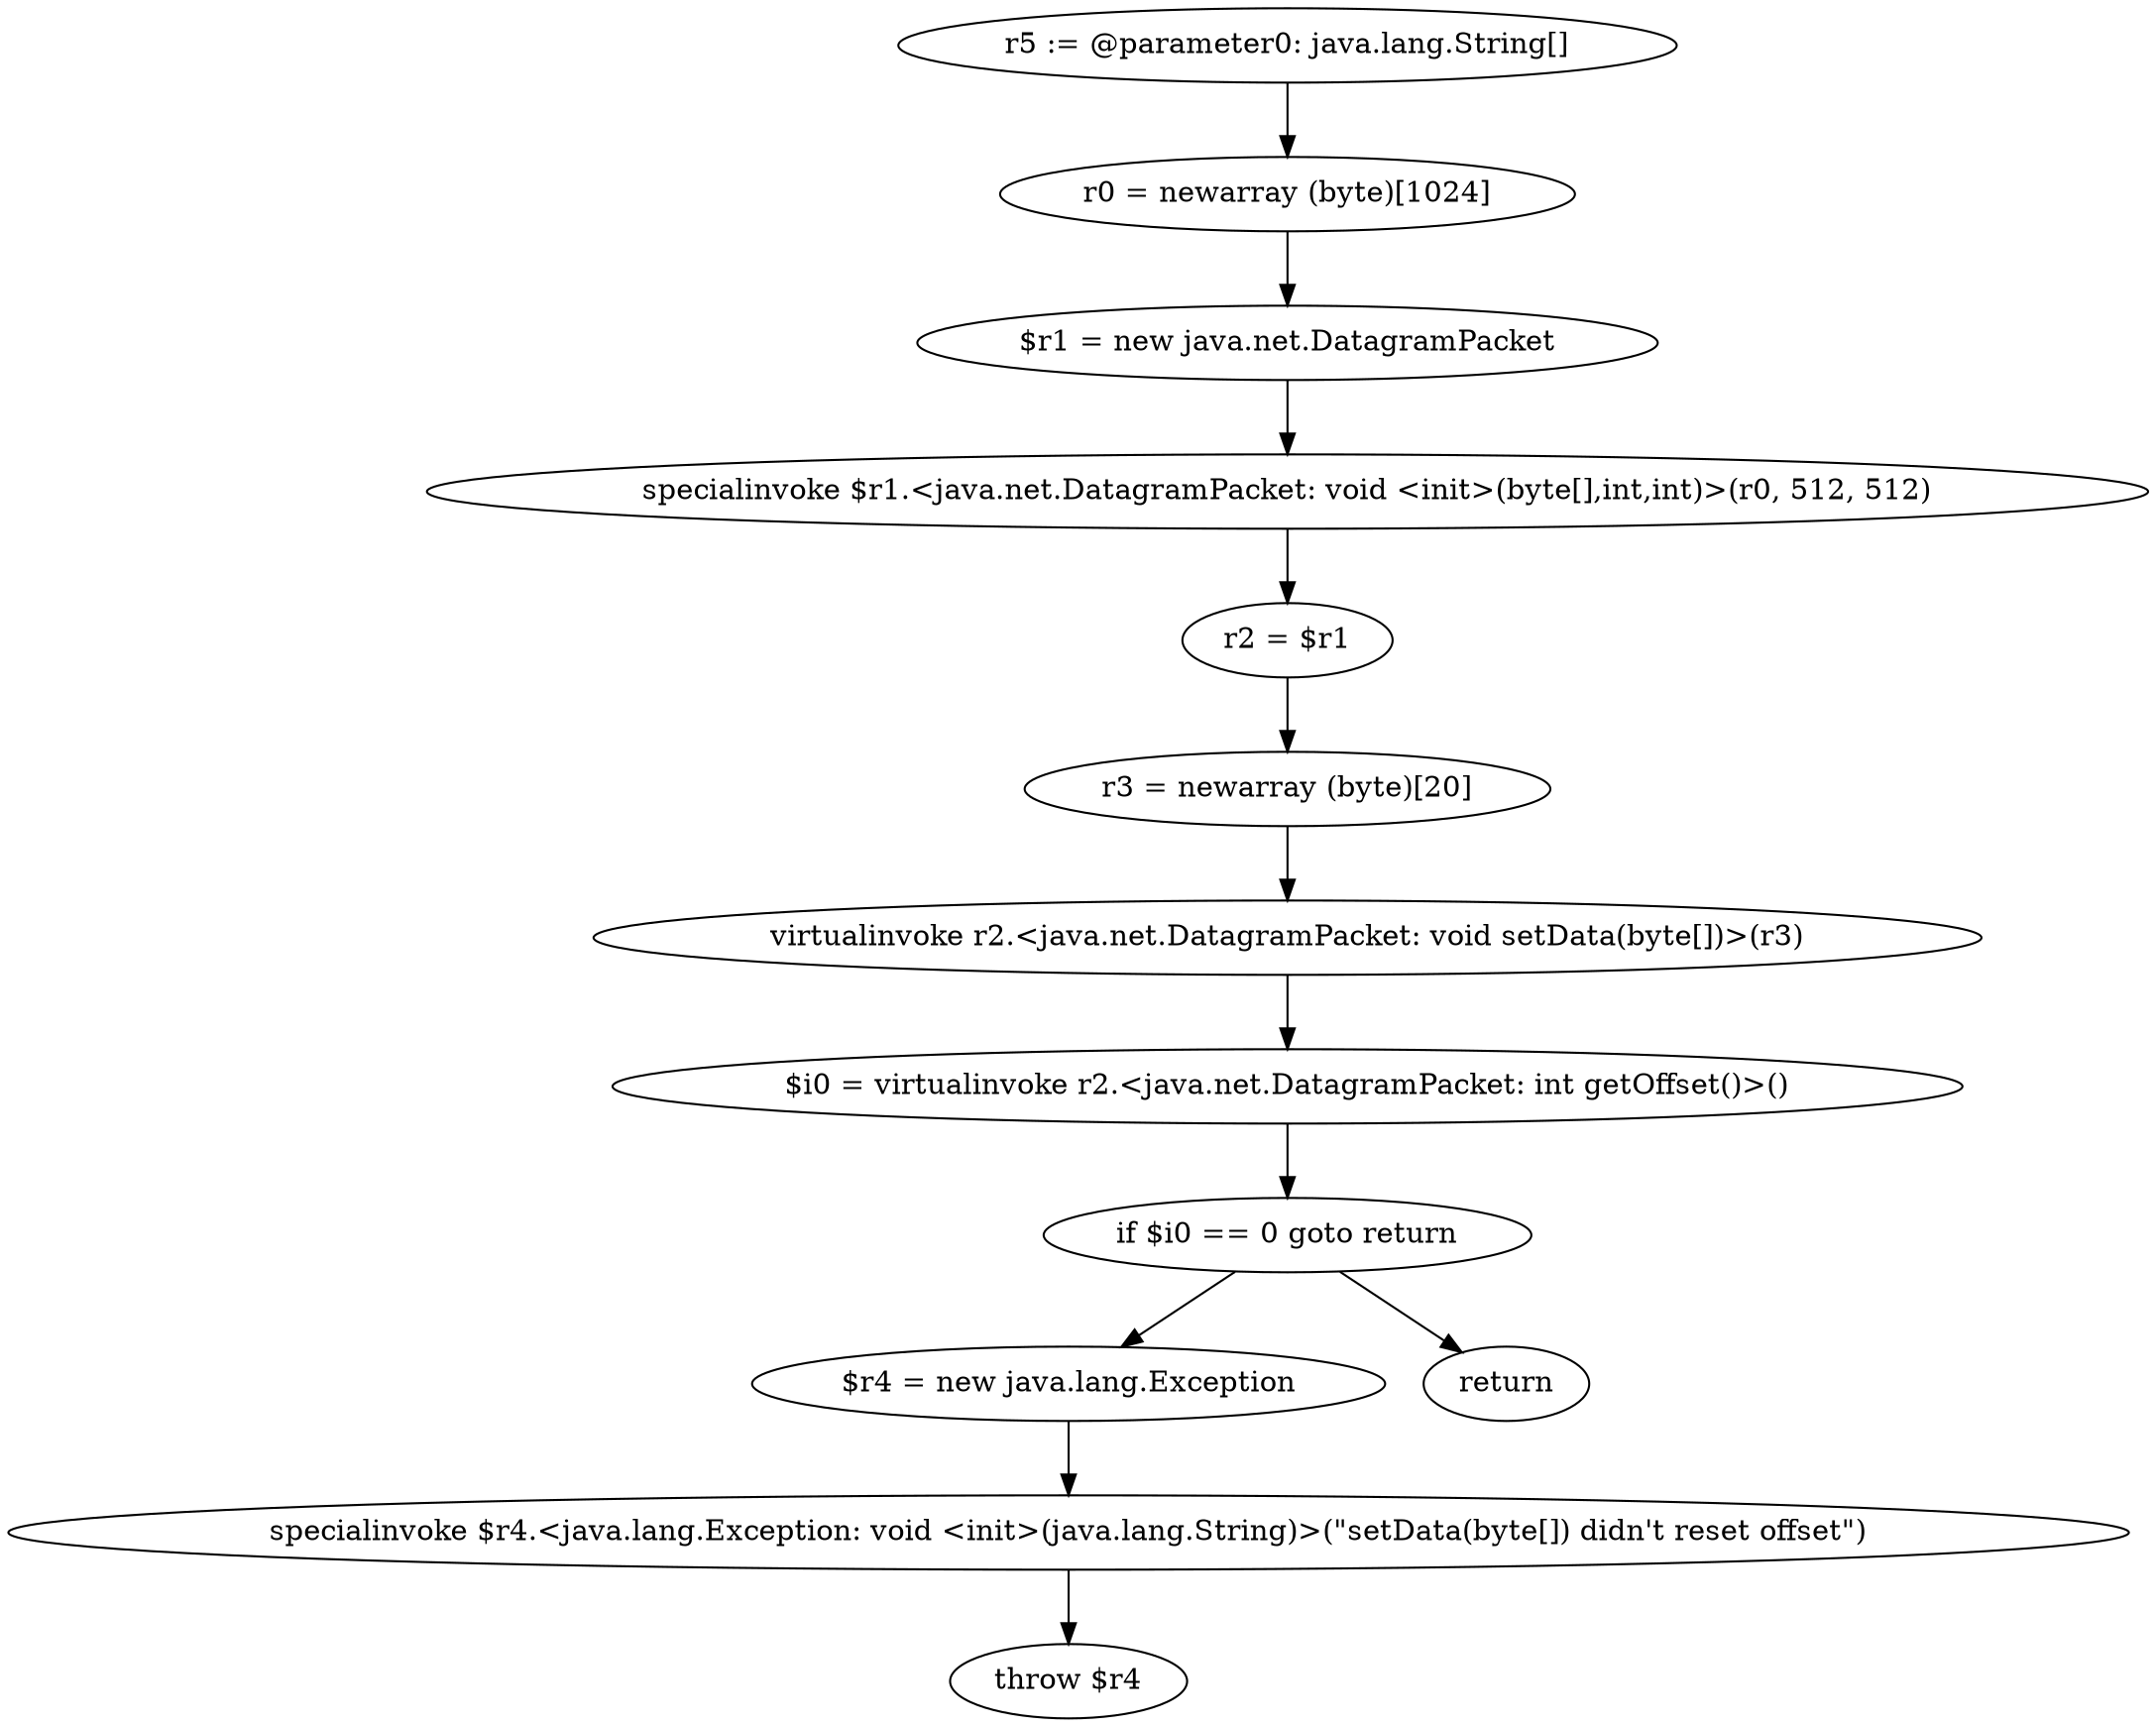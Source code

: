 digraph "unitGraph" {
    "r5 := @parameter0: java.lang.String[]"
    "r0 = newarray (byte)[1024]"
    "$r1 = new java.net.DatagramPacket"
    "specialinvoke $r1.<java.net.DatagramPacket: void <init>(byte[],int,int)>(r0, 512, 512)"
    "r2 = $r1"
    "r3 = newarray (byte)[20]"
    "virtualinvoke r2.<java.net.DatagramPacket: void setData(byte[])>(r3)"
    "$i0 = virtualinvoke r2.<java.net.DatagramPacket: int getOffset()>()"
    "if $i0 == 0 goto return"
    "$r4 = new java.lang.Exception"
    "specialinvoke $r4.<java.lang.Exception: void <init>(java.lang.String)>(\"setData(byte[]) didn\'t reset offset\")"
    "throw $r4"
    "return"
    "r5 := @parameter0: java.lang.String[]"->"r0 = newarray (byte)[1024]";
    "r0 = newarray (byte)[1024]"->"$r1 = new java.net.DatagramPacket";
    "$r1 = new java.net.DatagramPacket"->"specialinvoke $r1.<java.net.DatagramPacket: void <init>(byte[],int,int)>(r0, 512, 512)";
    "specialinvoke $r1.<java.net.DatagramPacket: void <init>(byte[],int,int)>(r0, 512, 512)"->"r2 = $r1";
    "r2 = $r1"->"r3 = newarray (byte)[20]";
    "r3 = newarray (byte)[20]"->"virtualinvoke r2.<java.net.DatagramPacket: void setData(byte[])>(r3)";
    "virtualinvoke r2.<java.net.DatagramPacket: void setData(byte[])>(r3)"->"$i0 = virtualinvoke r2.<java.net.DatagramPacket: int getOffset()>()";
    "$i0 = virtualinvoke r2.<java.net.DatagramPacket: int getOffset()>()"->"if $i0 == 0 goto return";
    "if $i0 == 0 goto return"->"$r4 = new java.lang.Exception";
    "if $i0 == 0 goto return"->"return";
    "$r4 = new java.lang.Exception"->"specialinvoke $r4.<java.lang.Exception: void <init>(java.lang.String)>(\"setData(byte[]) didn\'t reset offset\")";
    "specialinvoke $r4.<java.lang.Exception: void <init>(java.lang.String)>(\"setData(byte[]) didn\'t reset offset\")"->"throw $r4";
}
